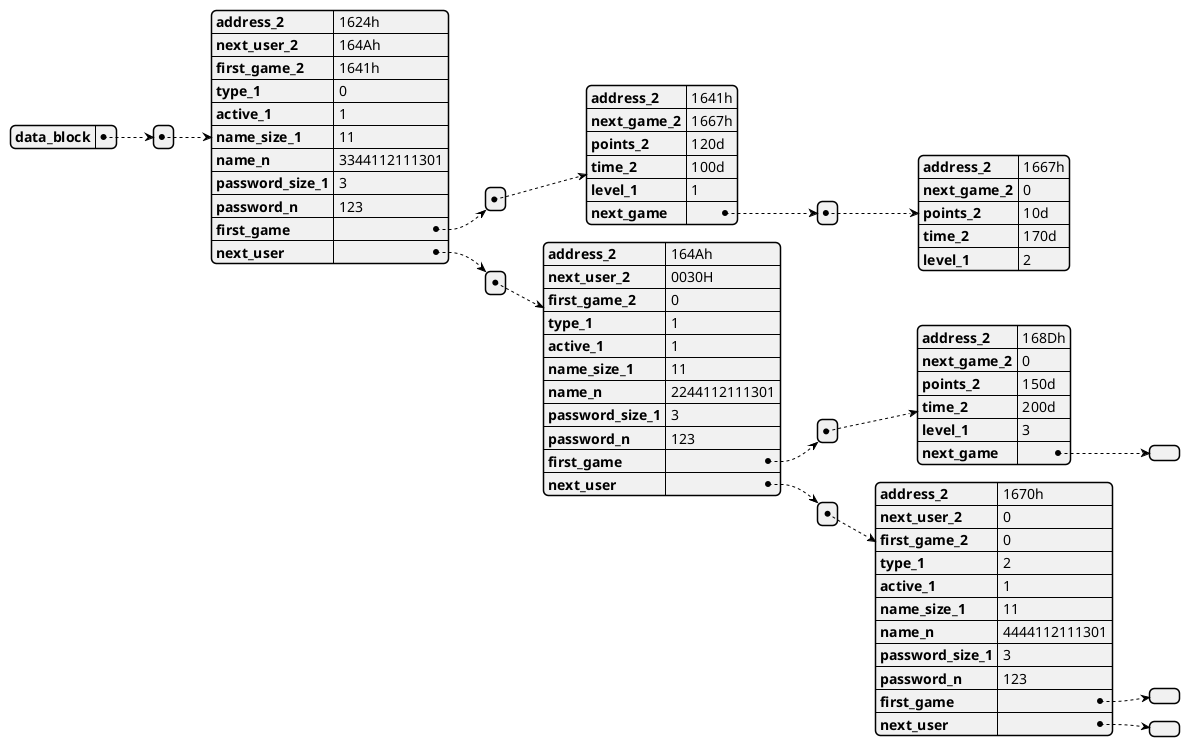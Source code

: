 @startjson
{
    "data_block": [
        {
            "address_2": "1624h",
            "next_user_2": "164Ah",
            "first_game_2": "1641h",
            "type_1": 0,
            "active_1": 1,
            "name_size_1": 11,
            "name_n": "3344112111301",
            "password_size_1": 3,
            "password_n": "123",
            "first_game": [
                {
                    "address_2": "1641h",
                    "next_game_2": "1667h",
                    "points_2": "120d",
                    "time_2": "100d",
                    "level_1": 1,
                    "next_game": [
                        {
                            "address_2": "1667h",
                            "next_game_2": 0,
                            "points_2": "10d",
                            "time_2": "170d",
                            "level_1": 2
                        }
                    ]
                }
            ],
            "next_user": [
                {
                    "address_2": "164Ah",
                    "next_user_2": "0030H",
                    "first_game_2": 0,
                    "type_1": 1,
                    "active_1": 1,
                    "name_size_1": 11,
                    "name_n": "2244112111301",
                    "password_size_1": 3,
                    "password_n": "123",
                    "first_game": [
                        {
                            "address_2": "168Dh",
                            "next_game_2": "0",
                            "points_2": "150d",
                            "time_2": "200d",
                            "level_1": 3,
                            "next_game": []
                        }
                    ],
                    "next_user": [
                        {
                            "address_2": "1670h",
                            "next_user_2": 0,
                            "first_game_2": 0,
                            "type_1": 2,
                            "active_1": 1,
                            "name_size_1": 11,
                            "name_n": "4444112111301",
                            "password_size_1": 3,
                            "password_n": "123",
                            "first_game": [],
                            "next_user": []
                        }
                    ]
                }
            ]
        }
    ]
}
@endjson